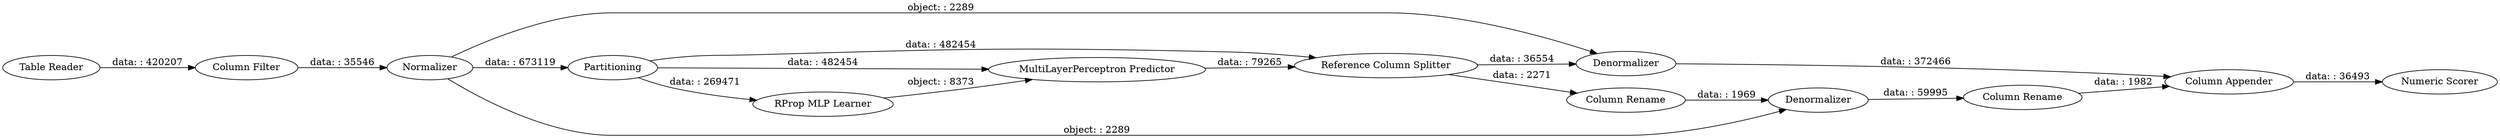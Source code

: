 digraph {
	"-9220021951692863483_31" [label="Column Rename"]
	"-9220021951692863483_22" [label=Partitioning]
	"-9220021951692863483_25" [label="MultiLayerPerceptron Predictor"]
	"-9220021951692863483_21" [label="Table Reader"]
	"-9220021951692863483_28" [label=Denormalizer]
	"-9220021951692863483_30" [label="Column Rename"]
	"-9220021951692863483_24" [label="RProp MLP Learner"]
	"-9220021951692863483_33" [label="Numeric Scorer"]
	"-9220021951692863483_29" [label=Denormalizer]
	"-9220021951692863483_32" [label="Column Appender"]
	"-9220021951692863483_27" [label="Reference Column Splitter"]
	"-9220021951692863483_26" [label=Normalizer]
	"-9220021951692863483_23" [label="Column Filter"]
	"-9220021951692863483_24" -> "-9220021951692863483_25" [label="object: : 8373"]
	"-9220021951692863483_27" -> "-9220021951692863483_28" [label="data: : 36554"]
	"-9220021951692863483_28" -> "-9220021951692863483_32" [label="data: : 372466"]
	"-9220021951692863483_26" -> "-9220021951692863483_28" [label="object: : 2289"]
	"-9220021951692863483_22" -> "-9220021951692863483_24" [label="data: : 269471"]
	"-9220021951692863483_32" -> "-9220021951692863483_33" [label="data: : 36493"]
	"-9220021951692863483_26" -> "-9220021951692863483_22" [label="data: : 673119"]
	"-9220021951692863483_31" -> "-9220021951692863483_32" [label="data: : 1982"]
	"-9220021951692863483_29" -> "-9220021951692863483_31" [label="data: : 59995"]
	"-9220021951692863483_23" -> "-9220021951692863483_26" [label="data: : 35546"]
	"-9220021951692863483_22" -> "-9220021951692863483_27" [label="data: : 482454"]
	"-9220021951692863483_22" -> "-9220021951692863483_25" [label="data: : 482454"]
	"-9220021951692863483_21" -> "-9220021951692863483_23" [label="data: : 420207"]
	"-9220021951692863483_25" -> "-9220021951692863483_27" [label="data: : 79265"]
	"-9220021951692863483_27" -> "-9220021951692863483_30" [label="data: : 2271"]
	"-9220021951692863483_26" -> "-9220021951692863483_29" [label="object: : 2289"]
	"-9220021951692863483_30" -> "-9220021951692863483_29" [label="data: : 1969"]
	rankdir=LR
}
